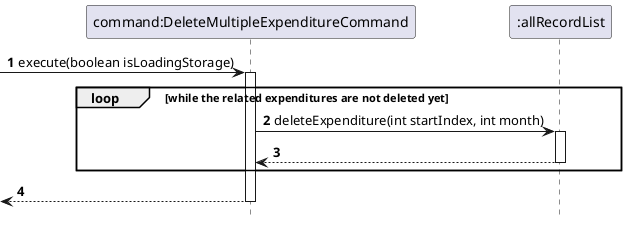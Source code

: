 @startuml
'https://plantuml.com/sequence-diagram
hide footbox
autonumber

-> "command:DeleteMultipleExpenditureCommand" : execute(boolean isLoadingStorage)
activate "command:DeleteMultipleExpenditureCommand"

loop while the related expenditures are not deleted yet
"command:DeleteMultipleExpenditureCommand" -> ":allRecordList" : deleteExpenditure(int startIndex, int month)
activate ":allRecordList"
return

end

return
@enduml
